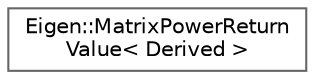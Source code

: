 digraph "Graphical Class Hierarchy"
{
 // LATEX_PDF_SIZE
  bgcolor="transparent";
  edge [fontname=Helvetica,fontsize=10,labelfontname=Helvetica,labelfontsize=10];
  node [fontname=Helvetica,fontsize=10,shape=box,height=0.2,width=0.4];
  rankdir="LR";
  Node0 [id="Node000000",label="Eigen::MatrixPowerReturn\lValue\< Derived \>",height=0.2,width=0.4,color="grey40", fillcolor="white", style="filled",URL="$classEigen_1_1MatrixPowerReturnValue.html",tooltip=" "];
}
